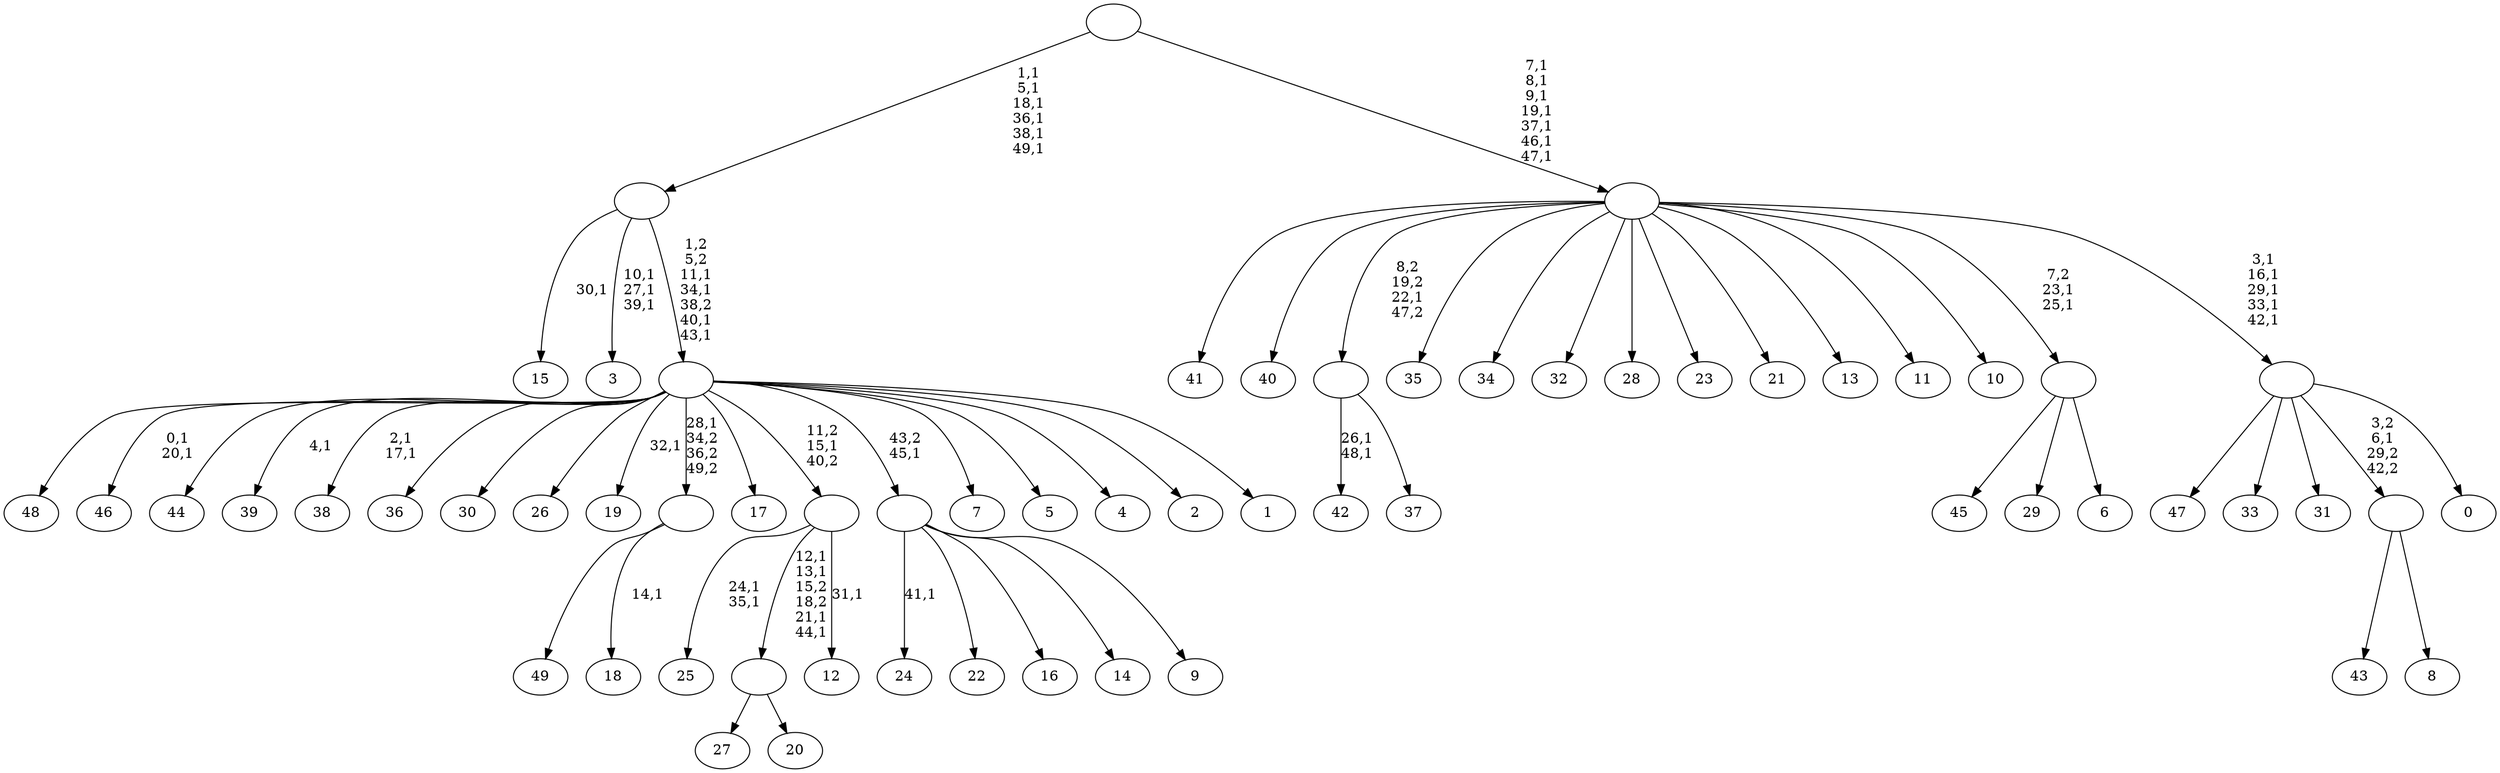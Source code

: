 digraph T {
	100 [label="49"]
	99 [label="48"]
	98 [label="47"]
	97 [label="46"]
	94 [label="45"]
	93 [label="44"]
	92 [label="43"]
	91 [label="42"]
	88 [label="41"]
	87 [label="40"]
	86 [label="39"]
	84 [label="38"]
	81 [label="37"]
	80 [label=""]
	79 [label="36"]
	78 [label="35"]
	77 [label="34"]
	76 [label="33"]
	75 [label="32"]
	74 [label="31"]
	73 [label="30"]
	72 [label="29"]
	71 [label="28"]
	70 [label="27"]
	69 [label="26"]
	68 [label="25"]
	65 [label="24"]
	63 [label="23"]
	62 [label="22"]
	61 [label="21"]
	60 [label="20"]
	59 [label=""]
	55 [label="19"]
	53 [label="18"]
	51 [label=""]
	50 [label="17"]
	49 [label="16"]
	48 [label="15"]
	46 [label="14"]
	45 [label="13"]
	44 [label="12"]
	42 [label=""]
	41 [label="11"]
	40 [label="10"]
	39 [label="9"]
	38 [label=""]
	37 [label="8"]
	36 [label=""]
	35 [label="7"]
	34 [label="6"]
	33 [label=""]
	31 [label="5"]
	30 [label="4"]
	29 [label="3"]
	25 [label="2"]
	24 [label="1"]
	23 [label=""]
	19 [label=""]
	13 [label="0"]
	12 [label=""]
	7 [label=""]
	0 [label=""]
	80 -> 91 [label="26,1\n48,1"]
	80 -> 81 [label=""]
	59 -> 70 [label=""]
	59 -> 60 [label=""]
	51 -> 53 [label="14,1"]
	51 -> 100 [label=""]
	42 -> 44 [label="31,1"]
	42 -> 59 [label="12,1\n13,1\n15,2\n18,2\n21,1\n44,1"]
	42 -> 68 [label="24,1\n35,1"]
	38 -> 65 [label="41,1"]
	38 -> 62 [label=""]
	38 -> 49 [label=""]
	38 -> 46 [label=""]
	38 -> 39 [label=""]
	36 -> 92 [label=""]
	36 -> 37 [label=""]
	33 -> 94 [label=""]
	33 -> 72 [label=""]
	33 -> 34 [label=""]
	23 -> 55 [label="32,1"]
	23 -> 84 [label="2,1\n17,1"]
	23 -> 86 [label="4,1"]
	23 -> 97 [label="0,1\n20,1"]
	23 -> 99 [label=""]
	23 -> 93 [label=""]
	23 -> 79 [label=""]
	23 -> 73 [label=""]
	23 -> 69 [label=""]
	23 -> 51 [label="28,1\n34,2\n36,2\n49,2"]
	23 -> 50 [label=""]
	23 -> 42 [label="11,2\n15,1\n40,2"]
	23 -> 38 [label="43,2\n45,1"]
	23 -> 35 [label=""]
	23 -> 31 [label=""]
	23 -> 30 [label=""]
	23 -> 25 [label=""]
	23 -> 24 [label=""]
	19 -> 23 [label="1,2\n5,2\n11,1\n34,1\n38,2\n40,1\n43,1"]
	19 -> 29 [label="10,1\n27,1\n39,1"]
	19 -> 48 [label="30,1"]
	12 -> 98 [label=""]
	12 -> 76 [label=""]
	12 -> 74 [label=""]
	12 -> 36 [label="3,2\n6,1\n29,2\n42,2"]
	12 -> 13 [label=""]
	7 -> 12 [label="3,1\n16,1\n29,1\n33,1\n42,1"]
	7 -> 33 [label="7,2\n23,1\n25,1"]
	7 -> 88 [label=""]
	7 -> 87 [label=""]
	7 -> 80 [label="8,2\n19,2\n22,1\n47,2"]
	7 -> 78 [label=""]
	7 -> 77 [label=""]
	7 -> 75 [label=""]
	7 -> 71 [label=""]
	7 -> 63 [label=""]
	7 -> 61 [label=""]
	7 -> 45 [label=""]
	7 -> 41 [label=""]
	7 -> 40 [label=""]
	0 -> 7 [label="7,1\n8,1\n9,1\n19,1\n37,1\n46,1\n47,1"]
	0 -> 19 [label="1,1\n5,1\n18,1\n36,1\n38,1\n49,1"]
}
